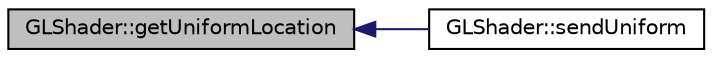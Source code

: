 digraph "GLShader::getUniformLocation"
{
  edge [fontname="Helvetica",fontsize="10",labelfontname="Helvetica",labelfontsize="10"];
  node [fontname="Helvetica",fontsize="10",shape=record];
  rankdir="LR";
  Node9 [label="GLShader::getUniformLocation",height=0.2,width=0.4,color="black", fillcolor="grey75", style="filled", fontcolor="black"];
  Node9 -> Node10 [dir="back",color="midnightblue",fontsize="10",style="solid",fontname="Helvetica"];
  Node10 [label="GLShader::sendUniform",height=0.2,width=0.4,color="black", fillcolor="white", style="filled",URL="$class_g_l_shader.html#ac97d3e18933898fb4ddca4ca67d8ca6e"];
}
